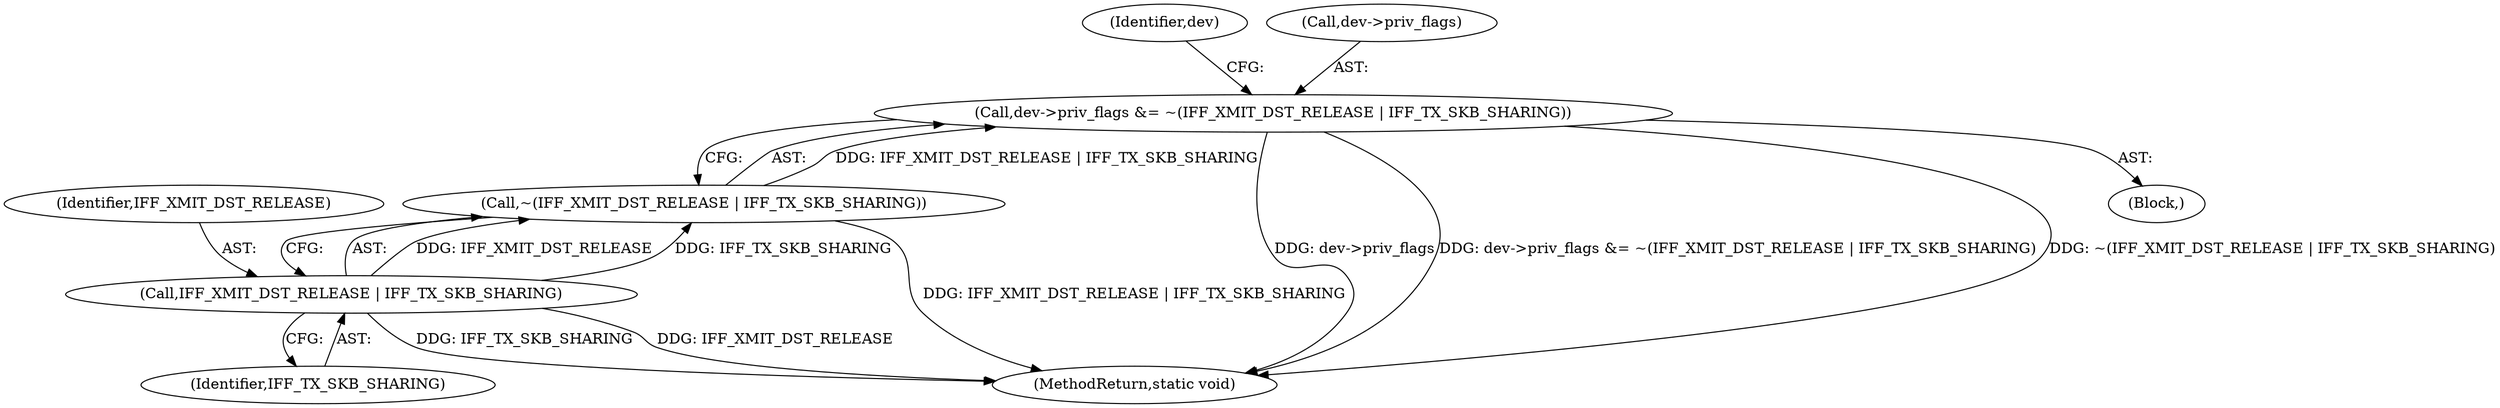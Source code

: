 digraph "0_linux_550fd08c2cebad61c548def135f67aba284c6162_2@pointer" {
"1000143" [label="(Call,dev->priv_flags &= ~(IFF_XMIT_DST_RELEASE | IFF_TX_SKB_SHARING))"];
"1000147" [label="(Call,~(IFF_XMIT_DST_RELEASE | IFF_TX_SKB_SHARING))"];
"1000148" [label="(Call,IFF_XMIT_DST_RELEASE | IFF_TX_SKB_SHARING)"];
"1000153" [label="(Identifier,dev)"];
"1000155" [label="(MethodReturn,static void)"];
"1000104" [label="(Block,)"];
"1000150" [label="(Identifier,IFF_TX_SKB_SHARING)"];
"1000149" [label="(Identifier,IFF_XMIT_DST_RELEASE)"];
"1000148" [label="(Call,IFF_XMIT_DST_RELEASE | IFF_TX_SKB_SHARING)"];
"1000147" [label="(Call,~(IFF_XMIT_DST_RELEASE | IFF_TX_SKB_SHARING))"];
"1000143" [label="(Call,dev->priv_flags &= ~(IFF_XMIT_DST_RELEASE | IFF_TX_SKB_SHARING))"];
"1000144" [label="(Call,dev->priv_flags)"];
"1000143" -> "1000104"  [label="AST: "];
"1000143" -> "1000147"  [label="CFG: "];
"1000144" -> "1000143"  [label="AST: "];
"1000147" -> "1000143"  [label="AST: "];
"1000153" -> "1000143"  [label="CFG: "];
"1000143" -> "1000155"  [label="DDG: dev->priv_flags"];
"1000143" -> "1000155"  [label="DDG: dev->priv_flags &= ~(IFF_XMIT_DST_RELEASE | IFF_TX_SKB_SHARING)"];
"1000143" -> "1000155"  [label="DDG: ~(IFF_XMIT_DST_RELEASE | IFF_TX_SKB_SHARING)"];
"1000147" -> "1000143"  [label="DDG: IFF_XMIT_DST_RELEASE | IFF_TX_SKB_SHARING"];
"1000147" -> "1000148"  [label="CFG: "];
"1000148" -> "1000147"  [label="AST: "];
"1000147" -> "1000155"  [label="DDG: IFF_XMIT_DST_RELEASE | IFF_TX_SKB_SHARING"];
"1000148" -> "1000147"  [label="DDG: IFF_XMIT_DST_RELEASE"];
"1000148" -> "1000147"  [label="DDG: IFF_TX_SKB_SHARING"];
"1000148" -> "1000150"  [label="CFG: "];
"1000149" -> "1000148"  [label="AST: "];
"1000150" -> "1000148"  [label="AST: "];
"1000148" -> "1000155"  [label="DDG: IFF_TX_SKB_SHARING"];
"1000148" -> "1000155"  [label="DDG: IFF_XMIT_DST_RELEASE"];
}
